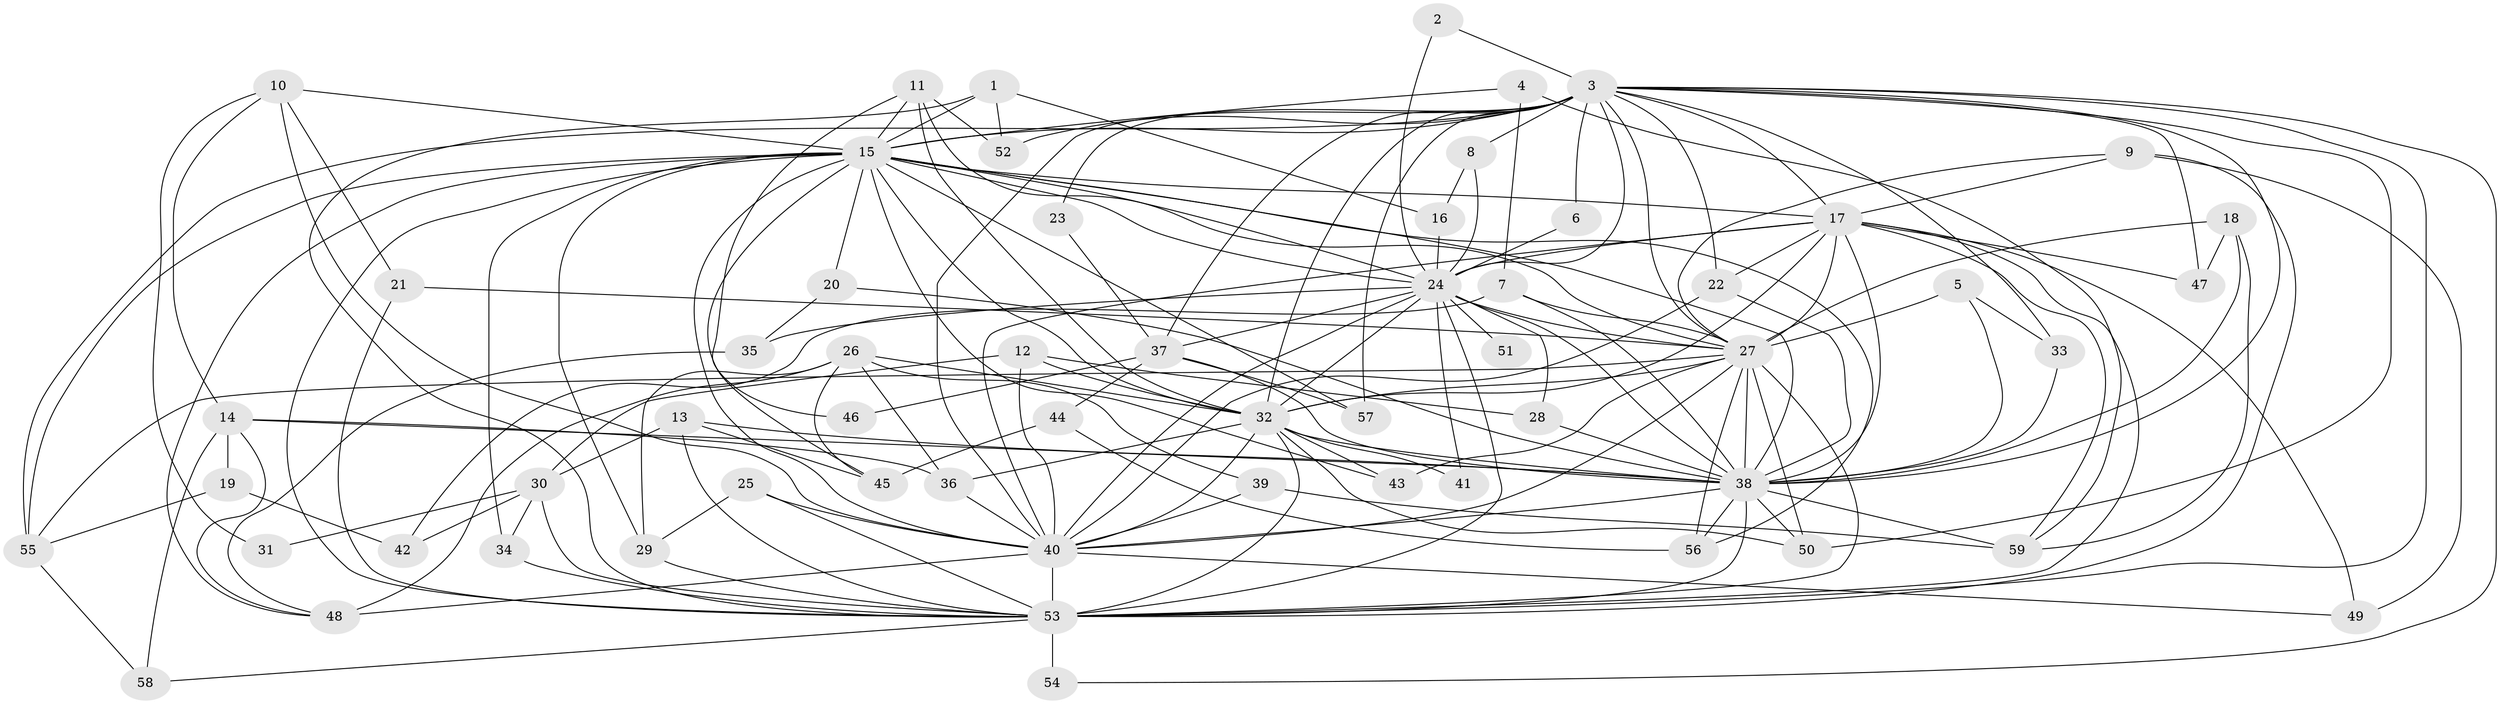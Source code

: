 // original degree distribution, {23: 0.017094017094017096, 15: 0.008547008547008548, 19: 0.008547008547008548, 21: 0.008547008547008548, 27: 0.008547008547008548, 14: 0.008547008547008548, 24: 0.008547008547008548, 28: 0.008547008547008548, 20: 0.008547008547008548, 6: 0.017094017094017096, 4: 0.1282051282051282, 7: 0.008547008547008548, 8: 0.017094017094017096, 2: 0.5128205128205128, 5: 0.03418803418803419, 3: 0.19658119658119658}
// Generated by graph-tools (version 1.1) at 2025/01/03/09/25 03:01:25]
// undirected, 59 vertices, 168 edges
graph export_dot {
graph [start="1"]
  node [color=gray90,style=filled];
  1;
  2;
  3;
  4;
  5;
  6;
  7;
  8;
  9;
  10;
  11;
  12;
  13;
  14;
  15;
  16;
  17;
  18;
  19;
  20;
  21;
  22;
  23;
  24;
  25;
  26;
  27;
  28;
  29;
  30;
  31;
  32;
  33;
  34;
  35;
  36;
  37;
  38;
  39;
  40;
  41;
  42;
  43;
  44;
  45;
  46;
  47;
  48;
  49;
  50;
  51;
  52;
  53;
  54;
  55;
  56;
  57;
  58;
  59;
  1 -- 15 [weight=1.0];
  1 -- 16 [weight=1.0];
  1 -- 52 [weight=1.0];
  1 -- 53 [weight=1.0];
  2 -- 3 [weight=1.0];
  2 -- 24 [weight=1.0];
  3 -- 6 [weight=1.0];
  3 -- 8 [weight=1.0];
  3 -- 15 [weight=1.0];
  3 -- 17 [weight=1.0];
  3 -- 22 [weight=1.0];
  3 -- 23 [weight=1.0];
  3 -- 24 [weight=1.0];
  3 -- 27 [weight=3.0];
  3 -- 32 [weight=2.0];
  3 -- 33 [weight=2.0];
  3 -- 37 [weight=1.0];
  3 -- 38 [weight=1.0];
  3 -- 40 [weight=2.0];
  3 -- 47 [weight=2.0];
  3 -- 50 [weight=1.0];
  3 -- 52 [weight=1.0];
  3 -- 53 [weight=1.0];
  3 -- 54 [weight=1.0];
  3 -- 55 [weight=1.0];
  3 -- 57 [weight=1.0];
  4 -- 7 [weight=1.0];
  4 -- 15 [weight=1.0];
  4 -- 59 [weight=1.0];
  5 -- 27 [weight=1.0];
  5 -- 33 [weight=1.0];
  5 -- 38 [weight=1.0];
  6 -- 24 [weight=1.0];
  7 -- 27 [weight=1.0];
  7 -- 38 [weight=1.0];
  7 -- 42 [weight=1.0];
  8 -- 16 [weight=1.0];
  8 -- 24 [weight=1.0];
  9 -- 17 [weight=1.0];
  9 -- 27 [weight=1.0];
  9 -- 49 [weight=1.0];
  9 -- 53 [weight=1.0];
  10 -- 14 [weight=1.0];
  10 -- 15 [weight=1.0];
  10 -- 21 [weight=1.0];
  10 -- 31 [weight=1.0];
  10 -- 40 [weight=1.0];
  11 -- 15 [weight=1.0];
  11 -- 24 [weight=1.0];
  11 -- 32 [weight=1.0];
  11 -- 46 [weight=1.0];
  11 -- 52 [weight=1.0];
  12 -- 28 [weight=1.0];
  12 -- 30 [weight=1.0];
  12 -- 32 [weight=1.0];
  12 -- 40 [weight=1.0];
  13 -- 30 [weight=1.0];
  13 -- 38 [weight=1.0];
  13 -- 45 [weight=1.0];
  13 -- 53 [weight=1.0];
  14 -- 19 [weight=1.0];
  14 -- 36 [weight=1.0];
  14 -- 38 [weight=3.0];
  14 -- 48 [weight=1.0];
  14 -- 58 [weight=1.0];
  15 -- 17 [weight=1.0];
  15 -- 20 [weight=1.0];
  15 -- 24 [weight=2.0];
  15 -- 27 [weight=2.0];
  15 -- 29 [weight=1.0];
  15 -- 32 [weight=1.0];
  15 -- 34 [weight=1.0];
  15 -- 38 [weight=1.0];
  15 -- 40 [weight=1.0];
  15 -- 43 [weight=1.0];
  15 -- 45 [weight=1.0];
  15 -- 48 [weight=1.0];
  15 -- 53 [weight=2.0];
  15 -- 55 [weight=1.0];
  15 -- 56 [weight=1.0];
  15 -- 57 [weight=1.0];
  16 -- 24 [weight=1.0];
  17 -- 22 [weight=1.0];
  17 -- 24 [weight=1.0];
  17 -- 27 [weight=2.0];
  17 -- 32 [weight=1.0];
  17 -- 38 [weight=1.0];
  17 -- 40 [weight=2.0];
  17 -- 47 [weight=1.0];
  17 -- 49 [weight=1.0];
  17 -- 53 [weight=1.0];
  17 -- 59 [weight=1.0];
  18 -- 27 [weight=1.0];
  18 -- 38 [weight=1.0];
  18 -- 47 [weight=1.0];
  18 -- 59 [weight=1.0];
  19 -- 42 [weight=1.0];
  19 -- 55 [weight=1.0];
  20 -- 35 [weight=1.0];
  20 -- 38 [weight=1.0];
  21 -- 27 [weight=1.0];
  21 -- 53 [weight=2.0];
  22 -- 38 [weight=1.0];
  22 -- 40 [weight=1.0];
  23 -- 37 [weight=1.0];
  24 -- 27 [weight=3.0];
  24 -- 28 [weight=1.0];
  24 -- 32 [weight=1.0];
  24 -- 35 [weight=1.0];
  24 -- 37 [weight=1.0];
  24 -- 38 [weight=1.0];
  24 -- 40 [weight=1.0];
  24 -- 41 [weight=2.0];
  24 -- 51 [weight=1.0];
  24 -- 53 [weight=1.0];
  25 -- 29 [weight=1.0];
  25 -- 40 [weight=1.0];
  25 -- 53 [weight=1.0];
  26 -- 29 [weight=1.0];
  26 -- 32 [weight=2.0];
  26 -- 36 [weight=1.0];
  26 -- 39 [weight=1.0];
  26 -- 45 [weight=1.0];
  26 -- 48 [weight=1.0];
  27 -- 32 [weight=3.0];
  27 -- 38 [weight=2.0];
  27 -- 40 [weight=2.0];
  27 -- 43 [weight=1.0];
  27 -- 50 [weight=1.0];
  27 -- 53 [weight=4.0];
  27 -- 55 [weight=1.0];
  27 -- 56 [weight=2.0];
  28 -- 38 [weight=1.0];
  29 -- 53 [weight=1.0];
  30 -- 31 [weight=1.0];
  30 -- 34 [weight=1.0];
  30 -- 42 [weight=1.0];
  30 -- 53 [weight=1.0];
  32 -- 36 [weight=1.0];
  32 -- 38 [weight=2.0];
  32 -- 40 [weight=1.0];
  32 -- 41 [weight=1.0];
  32 -- 43 [weight=1.0];
  32 -- 50 [weight=1.0];
  32 -- 53 [weight=1.0];
  33 -- 38 [weight=1.0];
  34 -- 53 [weight=1.0];
  35 -- 48 [weight=1.0];
  36 -- 40 [weight=1.0];
  37 -- 38 [weight=2.0];
  37 -- 44 [weight=1.0];
  37 -- 46 [weight=1.0];
  37 -- 57 [weight=1.0];
  38 -- 40 [weight=2.0];
  38 -- 50 [weight=1.0];
  38 -- 53 [weight=1.0];
  38 -- 56 [weight=1.0];
  38 -- 59 [weight=2.0];
  39 -- 40 [weight=1.0];
  39 -- 59 [weight=1.0];
  40 -- 48 [weight=2.0];
  40 -- 49 [weight=1.0];
  40 -- 53 [weight=1.0];
  44 -- 45 [weight=1.0];
  44 -- 56 [weight=1.0];
  53 -- 54 [weight=2.0];
  53 -- 58 [weight=1.0];
  55 -- 58 [weight=1.0];
}
